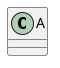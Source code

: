 '------------------------------------
' Macros & definitions
'-----------------------------------
' Default settings
'-----------------------------------
' left to right direction 'does not work for sequence diagrams :-(
hide circle
hide empty members
hide methods	

'Colors => see http://plantuml.com/color
'skinparam monochrome true
'skinparam monochrome reverse
'skinparam handwritten true
!define BLUE Skyblue
!define YELLOW Lightyellow
!define GREEN Lightgreen

skinparam defaultTextAlignment center

skinparam storage {
  BackgroundColor YELLOW
}

skinparam node {
  BackgroundColor BLUE
}

skinparam rectangle {
  BackgroundColor GREEN
  BorderColor Black
}

skinparam arrow {
    Color<<ac>> Black
}

skinparam package {
	BackgroundColor empty
	BorderColor DarkSlateGray
	ArrowColor Black
	FontColor Black
	FontSize 12
	FontName TrebuchetMS
}
skinparam roundcorner 10

skinparam class {
	BackgroundColor AliceBlue
	BorderColor DarkSlateGray
	ArrowColor Black
	FontColor Black
	FontSize 12
	FontName TrebuchetMS
}
skinparam arrow {
    MessageAlign center
}

' Usefull functions
'-----------------------------------
!define ressource(id,label) storage label <<Ressource>> as id
!define sae(id,label) node label <<SAÉ>> as id




@startuml
class A
@enduml